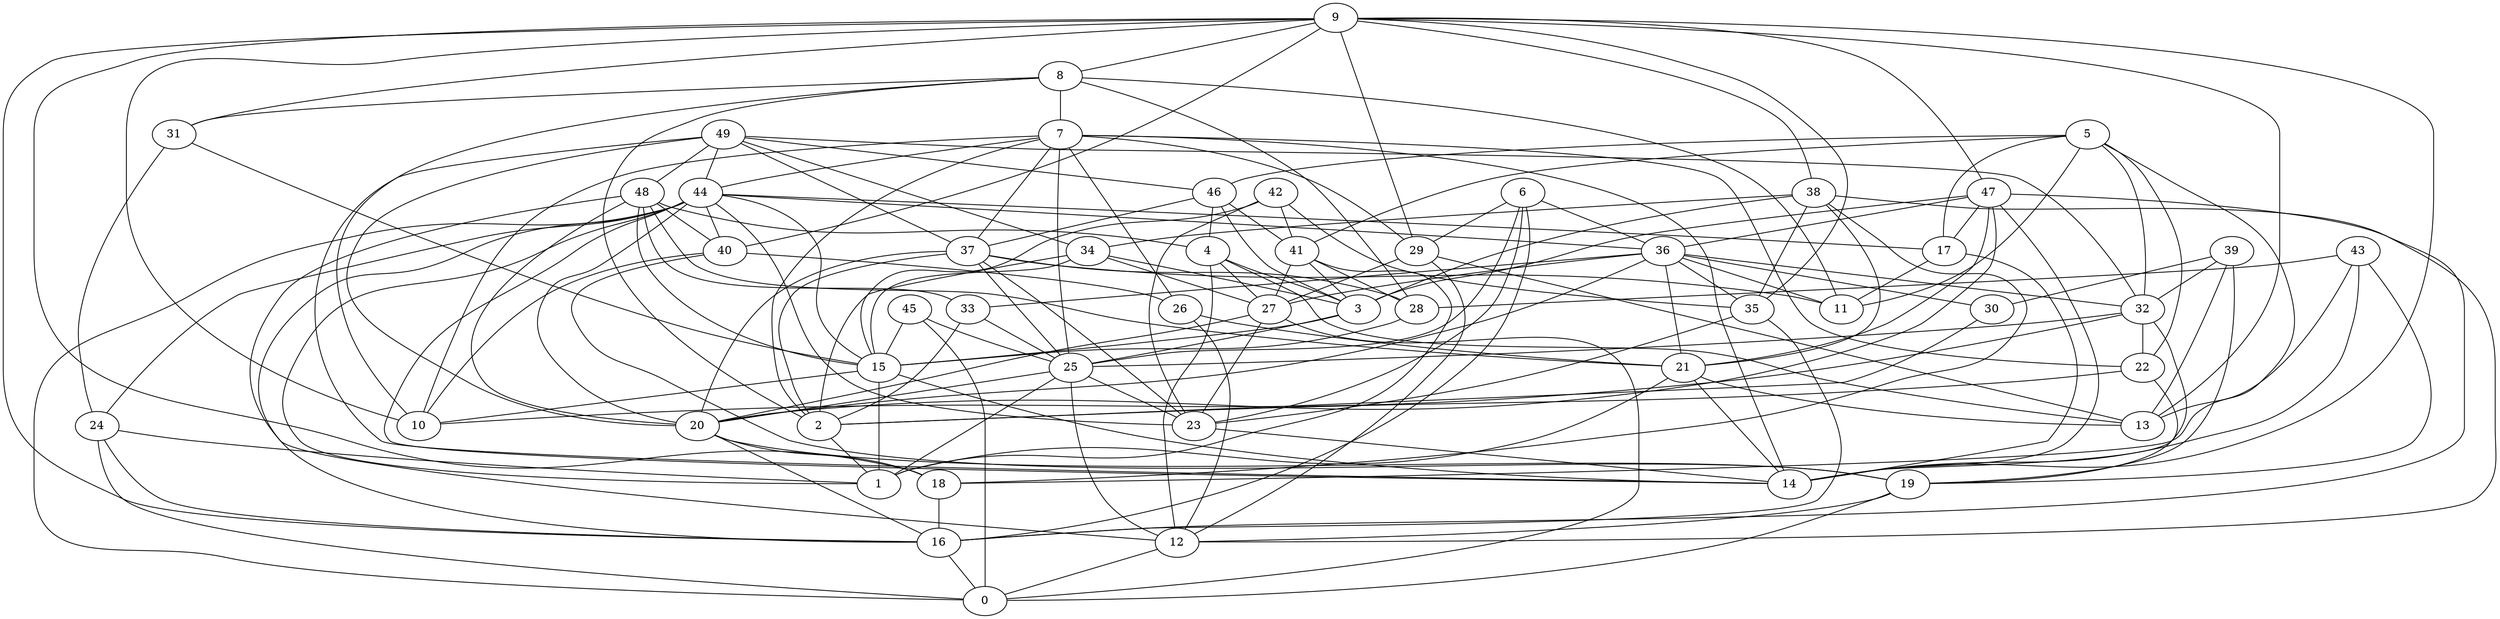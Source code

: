 digraph GG_graph {

subgraph G_graph {
edge [color = black]
"42" -> "41" [dir = none]
"42" -> "35" [dir = none]
"42" -> "23" [dir = none]
"49" -> "37" [dir = none]
"49" -> "34" [dir = none]
"49" -> "14" [dir = none]
"49" -> "44" [dir = none]
"49" -> "32" [dir = none]
"20" -> "19" [dir = none]
"20" -> "16" [dir = none]
"38" -> "18" [dir = none]
"38" -> "3" [dir = none]
"38" -> "35" [dir = none]
"38" -> "12" [dir = none]
"38" -> "34" [dir = none]
"5" -> "41" [dir = none]
"5" -> "22" [dir = none]
"5" -> "18" [dir = none]
"5" -> "11" [dir = none]
"5" -> "17" [dir = none]
"5" -> "32" [dir = none]
"37" -> "23" [dir = none]
"37" -> "28" [dir = none]
"37" -> "2" [dir = none]
"37" -> "20" [dir = none]
"37" -> "11" [dir = none]
"29" -> "12" [dir = none]
"29" -> "27" [dir = none]
"39" -> "19" [dir = none]
"39" -> "30" [dir = none]
"39" -> "13" [dir = none]
"39" -> "32" [dir = none]
"9" -> "38" [dir = none]
"9" -> "31" [dir = none]
"9" -> "8" [dir = none]
"9" -> "13" [dir = none]
"9" -> "40" [dir = none]
"9" -> "14" [dir = none]
"9" -> "29" [dir = none]
"9" -> "10" [dir = none]
"9" -> "47" [dir = none]
"9" -> "18" [dir = none]
"9" -> "35" [dir = none]
"19" -> "12" [dir = none]
"19" -> "0" [dir = none]
"15" -> "1" [dir = none]
"15" -> "14" [dir = none]
"46" -> "37" [dir = none]
"46" -> "3" [dir = none]
"46" -> "41" [dir = none]
"7" -> "37" [dir = none]
"7" -> "44" [dir = none]
"7" -> "2" [dir = none]
"7" -> "22" [dir = none]
"7" -> "29" [dir = none]
"7" -> "10" [dir = none]
"7" -> "14" [dir = none]
"7" -> "25" [dir = none]
"35" -> "23" [dir = none]
"35" -> "16" [dir = none]
"27" -> "20" [dir = none]
"27" -> "23" [dir = none]
"27" -> "0" [dir = none]
"28" -> "15" [dir = none]
"41" -> "28" [dir = none]
"41" -> "27" [dir = none]
"41" -> "3" [dir = none]
"41" -> "1" [dir = none]
"8" -> "11" [dir = none]
"8" -> "10" [dir = none]
"8" -> "7" [dir = none]
"8" -> "31" [dir = none]
"8" -> "28" [dir = none]
"22" -> "2" [dir = none]
"22" -> "19" [dir = none]
"17" -> "14" [dir = none]
"17" -> "11" [dir = none]
"40" -> "26" [dir = none]
"40" -> "19" [dir = none]
"45" -> "25" [dir = none]
"45" -> "15" [dir = none]
"45" -> "0" [dir = none]
"30" -> "2" [dir = none]
"6" -> "36" [dir = none]
"6" -> "16" [dir = none]
"6" -> "29" [dir = none]
"3" -> "25" [dir = none]
"3" -> "15" [dir = none]
"47" -> "16" [dir = none]
"47" -> "21" [dir = none]
"47" -> "3" [dir = none]
"47" -> "20" [dir = none]
"47" -> "14" [dir = none]
"47" -> "17" [dir = none]
"16" -> "0" [dir = none]
"43" -> "13" [dir = none]
"43" -> "28" [dir = none]
"43" -> "14" [dir = none]
"43" -> "19" [dir = none]
"36" -> "35" [dir = none]
"36" -> "30" [dir = none]
"36" -> "32" [dir = none]
"36" -> "20" [dir = none]
"36" -> "33" [dir = none]
"4" -> "27" [dir = none]
"4" -> "3" [dir = none]
"4" -> "12" [dir = none]
"4" -> "13" [dir = none]
"24" -> "0" [dir = none]
"24" -> "1" [dir = none]
"24" -> "16" [dir = none]
"31" -> "24" [dir = none]
"33" -> "25" [dir = none]
"33" -> "2" [dir = none]
"25" -> "1" [dir = none]
"25" -> "20" [dir = none]
"25" -> "23" [dir = none]
"25" -> "12" [dir = none]
"2" -> "1" [dir = none]
"48" -> "40" [dir = none]
"48" -> "33" [dir = none]
"48" -> "12" [dir = none]
"48" -> "15" [dir = none]
"48" -> "21" [dir = none]
"23" -> "14" [dir = none]
"21" -> "1" [dir = none]
"21" -> "13" [dir = none]
"21" -> "14" [dir = none]
"26" -> "21" [dir = none]
"26" -> "12" [dir = none]
"32" -> "25" [dir = none]
"32" -> "14" [dir = none]
"32" -> "22" [dir = none]
"44" -> "24" [dir = none]
"44" -> "36" [dir = none]
"44" -> "23" [dir = none]
"44" -> "17" [dir = none]
"44" -> "0" [dir = none]
"44" -> "15" [dir = none]
"44" -> "16" [dir = none]
"44" -> "1" [dir = none]
"44" -> "14" [dir = none]
"44" -> "40" [dir = none]
"44" -> "20" [dir = none]
"34" -> "2" [dir = none]
"34" -> "15" [dir = none]
"34" -> "3" [dir = none]
"20" -> "18" [dir = none]
"9" -> "16" [dir = none]
"36" -> "21" [dir = none]
"46" -> "4" [dir = none]
"48" -> "4" [dir = none]
"34" -> "27" [dir = none]
"49" -> "48" [dir = none]
"36" -> "27" [dir = none]
"32" -> "10" [dir = none]
"49" -> "20" [dir = none]
"15" -> "10" [dir = none]
"47" -> "36" [dir = none]
"40" -> "10" [dir = none]
"42" -> "15" [dir = none]
"12" -> "0" [dir = none]
"5" -> "46" [dir = none]
"31" -> "15" [dir = none]
"48" -> "20" [dir = none]
"36" -> "11" [dir = none]
"6" -> "25" [dir = none]
"29" -> "13" [dir = none]
"7" -> "26" [dir = none]
"49" -> "46" [dir = none]
"18" -> "16" [dir = none]
"38" -> "21" [dir = none]
"8" -> "2" [dir = none]
"6" -> "23" [dir = none]
"37" -> "25" [dir = none]
}

}
